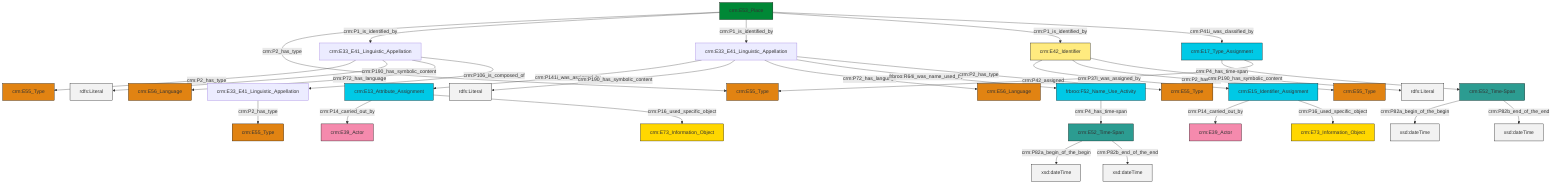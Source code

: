 graph TD
classDef Literal fill:#f2f2f2,stroke:#000000;
classDef CRM_Entity fill:#FFFFFF,stroke:#000000;
classDef Temporal_Entity fill:#00C9E6, stroke:#000000;
classDef Type fill:#E18312, stroke:#000000;
classDef Time-Span fill:#2C9C91, stroke:#000000;
classDef Appellation fill:#FFEB7F, stroke:#000000;
classDef Place fill:#008836, stroke:#000000;
classDef Persistent_Item fill:#B266B2, stroke:#000000;
classDef Conceptual_Object fill:#FFD700, stroke:#000000;
classDef Physical_Thing fill:#D2B48C, stroke:#000000;
classDef Actor fill:#f58aad, stroke:#000000;
classDef PC_Classes fill:#4ce600, stroke:#000000;
classDef Multi fill:#cccccc,stroke:#000000;

2["crm:E33_E41_Linguistic_Appellation"]:::Default -->|crm:P2_has_type| 3["crm:E55_Type"]:::Type
6["crm:E17_Type_Assignment"]:::Temporal_Entity -->|crm:P4_has_time-span| 7["crm:E52_Time-Span"]:::Time-Span
8["crm:E33_E41_Linguistic_Appellation"]:::Default -->|crm:P141i_was_assigned_by| 4["crm:E13_Attribute_Assignment"]:::Temporal_Entity
8["crm:E33_E41_Linguistic_Appellation"]:::Default -->|crm:P190_has_symbolic_content| 9[rdfs:Literal]:::Literal
4["crm:E13_Attribute_Assignment"]:::Temporal_Entity -->|crm:P14_carried_out_by| 0["crm:E39_Actor"]:::Actor
16["crm:E15_Identifier_Assignment"]:::Temporal_Entity -->|crm:P14_carried_out_by| 17["crm:E39_Actor"]:::Actor
18["crm:E53_Place"]:::Place -->|crm:P2_has_type| 19["crm:E55_Type"]:::Type
20["crm:E33_E41_Linguistic_Appellation"]:::Default -->|crm:P2_has_type| 21["crm:E55_Type"]:::Type
12["crm:E52_Time-Span"]:::Time-Span -->|crm:P82a_begin_of_the_begin| 25[xsd:dateTime]:::Literal
7["crm:E52_Time-Span"]:::Time-Span -->|crm:P82a_begin_of_the_begin| 28[xsd:dateTime]:::Literal
4["crm:E13_Attribute_Assignment"]:::Temporal_Entity -->|crm:P16_used_specific_object| 33["crm:E73_Information_Object"]:::Conceptual_Object
8["crm:E33_E41_Linguistic_Appellation"]:::Default -->|crm:P72_has_language| 38["crm:E56_Language"]:::Type
16["crm:E15_Identifier_Assignment"]:::Temporal_Entity -->|crm:P16_used_specific_object| 22["crm:E73_Information_Object"]:::Conceptual_Object
20["crm:E33_E41_Linguistic_Appellation"]:::Default -->|crm:P190_has_symbolic_content| 40[rdfs:Literal]:::Literal
6["crm:E17_Type_Assignment"]:::Temporal_Entity -->|crm:P42_assigned| 19["crm:E55_Type"]:::Type
8["crm:E33_E41_Linguistic_Appellation"]:::Default -->|frbroo:R64i_was_name_used_by| 26["frbroo:F52_Name_Use_Activity"]:::Temporal_Entity
8["crm:E33_E41_Linguistic_Appellation"]:::Default -->|crm:P2_has_type| 29["crm:E55_Type"]:::Type
35["crm:E42_Identifier"]:::Appellation -->|crm:P37i_was_assigned_by| 16["crm:E15_Identifier_Assignment"]:::Temporal_Entity
18["crm:E53_Place"]:::Place -->|crm:P1_is_identified_by| 20["crm:E33_E41_Linguistic_Appellation"]:::Default
18["crm:E53_Place"]:::Place -->|crm:P1_is_identified_by| 8["crm:E33_E41_Linguistic_Appellation"]:::Default
20["crm:E33_E41_Linguistic_Appellation"]:::Default -->|crm:P72_has_language| 10["crm:E56_Language"]:::Type
18["crm:E53_Place"]:::Place -->|crm:P1_is_identified_by| 35["crm:E42_Identifier"]:::Appellation
20["crm:E33_E41_Linguistic_Appellation"]:::Default -->|crm:P106_is_composed_of| 2["crm:E33_E41_Linguistic_Appellation"]:::Default
12["crm:E52_Time-Span"]:::Time-Span -->|crm:P82b_end_of_the_end| 47[xsd:dateTime]:::Literal
7["crm:E52_Time-Span"]:::Time-Span -->|crm:P82b_end_of_the_end| 48[xsd:dateTime]:::Literal
18["crm:E53_Place"]:::Place -->|crm:P41i_was_classified_by| 6["crm:E17_Type_Assignment"]:::Temporal_Entity
26["frbroo:F52_Name_Use_Activity"]:::Temporal_Entity -->|crm:P4_has_time-span| 12["crm:E52_Time-Span"]:::Time-Span
35["crm:E42_Identifier"]:::Appellation -->|crm:P2_has_type| 31["crm:E55_Type"]:::Type
35["crm:E42_Identifier"]:::Appellation -->|crm:P190_has_symbolic_content| 52[rdfs:Literal]:::Literal